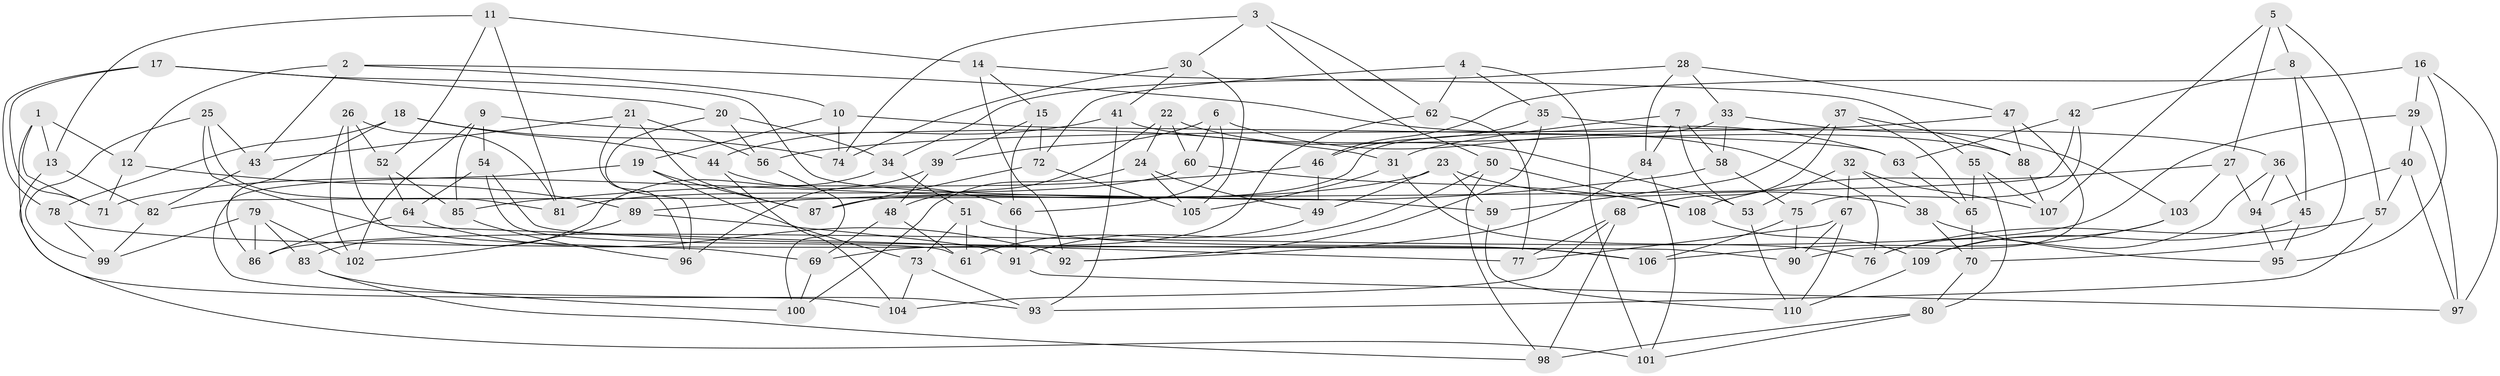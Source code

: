 // Generated by graph-tools (version 1.1) at 2025/03/03/09/25 03:03:05]
// undirected, 110 vertices, 220 edges
graph export_dot {
graph [start="1"]
  node [color=gray90,style=filled];
  1;
  2;
  3;
  4;
  5;
  6;
  7;
  8;
  9;
  10;
  11;
  12;
  13;
  14;
  15;
  16;
  17;
  18;
  19;
  20;
  21;
  22;
  23;
  24;
  25;
  26;
  27;
  28;
  29;
  30;
  31;
  32;
  33;
  34;
  35;
  36;
  37;
  38;
  39;
  40;
  41;
  42;
  43;
  44;
  45;
  46;
  47;
  48;
  49;
  50;
  51;
  52;
  53;
  54;
  55;
  56;
  57;
  58;
  59;
  60;
  61;
  62;
  63;
  64;
  65;
  66;
  67;
  68;
  69;
  70;
  71;
  72;
  73;
  74;
  75;
  76;
  77;
  78;
  79;
  80;
  81;
  82;
  83;
  84;
  85;
  86;
  87;
  88;
  89;
  90;
  91;
  92;
  93;
  94;
  95;
  96;
  97;
  98;
  99;
  100;
  101;
  102;
  103;
  104;
  105;
  106;
  107;
  108;
  109;
  110;
  1 -- 12;
  1 -- 13;
  1 -- 71;
  1 -- 93;
  2 -- 12;
  2 -- 43;
  2 -- 10;
  2 -- 63;
  3 -- 50;
  3 -- 62;
  3 -- 74;
  3 -- 30;
  4 -- 62;
  4 -- 72;
  4 -- 101;
  4 -- 35;
  5 -- 8;
  5 -- 107;
  5 -- 57;
  5 -- 27;
  6 -- 39;
  6 -- 66;
  6 -- 60;
  6 -- 76;
  7 -- 84;
  7 -- 58;
  7 -- 31;
  7 -- 53;
  8 -- 42;
  8 -- 45;
  8 -- 70;
  9 -- 54;
  9 -- 102;
  9 -- 85;
  9 -- 31;
  10 -- 74;
  10 -- 63;
  10 -- 19;
  11 -- 13;
  11 -- 52;
  11 -- 14;
  11 -- 81;
  12 -- 71;
  12 -- 89;
  13 -- 82;
  13 -- 101;
  14 -- 55;
  14 -- 92;
  14 -- 15;
  15 -- 66;
  15 -- 72;
  15 -- 39;
  16 -- 97;
  16 -- 29;
  16 -- 46;
  16 -- 95;
  17 -- 59;
  17 -- 20;
  17 -- 78;
  17 -- 71;
  18 -- 86;
  18 -- 74;
  18 -- 78;
  18 -- 44;
  19 -- 87;
  19 -- 73;
  19 -- 104;
  20 -- 34;
  20 -- 96;
  20 -- 56;
  21 -- 87;
  21 -- 96;
  21 -- 56;
  21 -- 43;
  22 -- 53;
  22 -- 24;
  22 -- 48;
  22 -- 60;
  23 -- 38;
  23 -- 49;
  23 -- 71;
  23 -- 59;
  24 -- 100;
  24 -- 49;
  24 -- 105;
  25 -- 99;
  25 -- 43;
  25 -- 77;
  25 -- 81;
  26 -- 102;
  26 -- 52;
  26 -- 81;
  26 -- 69;
  27 -- 108;
  27 -- 103;
  27 -- 94;
  28 -- 34;
  28 -- 84;
  28 -- 33;
  28 -- 47;
  29 -- 40;
  29 -- 86;
  29 -- 97;
  30 -- 105;
  30 -- 74;
  30 -- 41;
  31 -- 105;
  31 -- 76;
  32 -- 67;
  32 -- 107;
  32 -- 38;
  32 -- 53;
  33 -- 58;
  33 -- 103;
  33 -- 87;
  34 -- 83;
  34 -- 51;
  35 -- 92;
  35 -- 36;
  35 -- 46;
  36 -- 45;
  36 -- 76;
  36 -- 94;
  37 -- 68;
  37 -- 59;
  37 -- 88;
  37 -- 65;
  38 -- 70;
  38 -- 95;
  39 -- 96;
  39 -- 48;
  40 -- 94;
  40 -- 57;
  40 -- 97;
  41 -- 93;
  41 -- 44;
  41 -- 88;
  42 -- 75;
  42 -- 82;
  42 -- 63;
  43 -- 82;
  44 -- 66;
  44 -- 104;
  45 -- 95;
  45 -- 109;
  46 -- 85;
  46 -- 49;
  47 -- 90;
  47 -- 88;
  47 -- 56;
  48 -- 69;
  48 -- 61;
  49 -- 61;
  50 -- 98;
  50 -- 91;
  50 -- 108;
  51 -- 106;
  51 -- 73;
  51 -- 61;
  52 -- 85;
  52 -- 64;
  53 -- 110;
  54 -- 64;
  54 -- 61;
  54 -- 90;
  55 -- 80;
  55 -- 107;
  55 -- 65;
  56 -- 100;
  57 -- 93;
  57 -- 76;
  58 -- 89;
  58 -- 75;
  59 -- 110;
  60 -- 108;
  60 -- 81;
  62 -- 69;
  62 -- 77;
  63 -- 65;
  64 -- 86;
  64 -- 92;
  65 -- 70;
  66 -- 91;
  67 -- 110;
  67 -- 90;
  67 -- 77;
  68 -- 77;
  68 -- 98;
  68 -- 104;
  69 -- 100;
  70 -- 80;
  72 -- 87;
  72 -- 105;
  73 -- 93;
  73 -- 104;
  75 -- 90;
  75 -- 106;
  78 -- 99;
  78 -- 106;
  79 -- 102;
  79 -- 86;
  79 -- 83;
  79 -- 99;
  80 -- 101;
  80 -- 98;
  82 -- 99;
  83 -- 100;
  83 -- 98;
  84 -- 101;
  84 -- 92;
  85 -- 96;
  88 -- 107;
  89 -- 102;
  89 -- 91;
  91 -- 97;
  94 -- 95;
  103 -- 109;
  103 -- 106;
  108 -- 109;
  109 -- 110;
}
